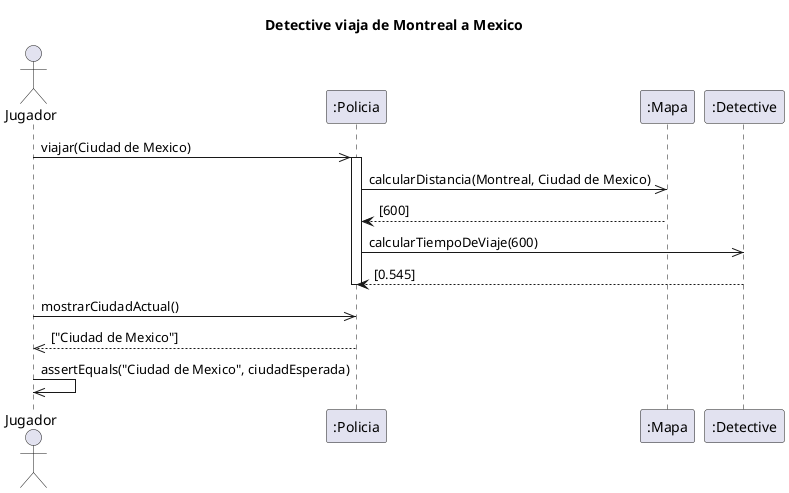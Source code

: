 @startuml
title Detective viaja de Montreal a Mexico
actor "Jugador" as AlgoThief
participant ":Policia" as Policia
participant ":Mapa" as Mapa
participant ":Detective" as Grado

AlgoThief ->> Policia : viajar(Ciudad de Mexico)
activate Policia
Policia ->> Mapa : calcularDistancia(Montreal, Ciudad de Mexico)
Mapa --> Policia : [600]
Policia ->> Grado : calcularTiempoDeViaje(600)
Grado --> Policia : [0.545]
deactivate Policia
AlgoThief ->> Policia : mostrarCiudadActual()
return["Ciudad de Mexico"]

AlgoThief ->> AlgoThief : assertEquals("Ciudad de Mexico", ciudadEsperada)
@enduml